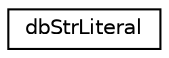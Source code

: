 digraph "Graphical Class Hierarchy"
{
 // INTERACTIVE_SVG=YES
 // LATEX_PDF_SIZE
  edge [fontname="Helvetica",fontsize="10",labelfontname="Helvetica",labelfontsize="10"];
  node [fontname="Helvetica",fontsize="10",shape=record];
  rankdir="LR";
  Node0 [label="dbStrLiteral",height=0.2,width=0.4,color="black", fillcolor="white", style="filled",URL="$structdbStrLiteral.html",tooltip=" "];
}
